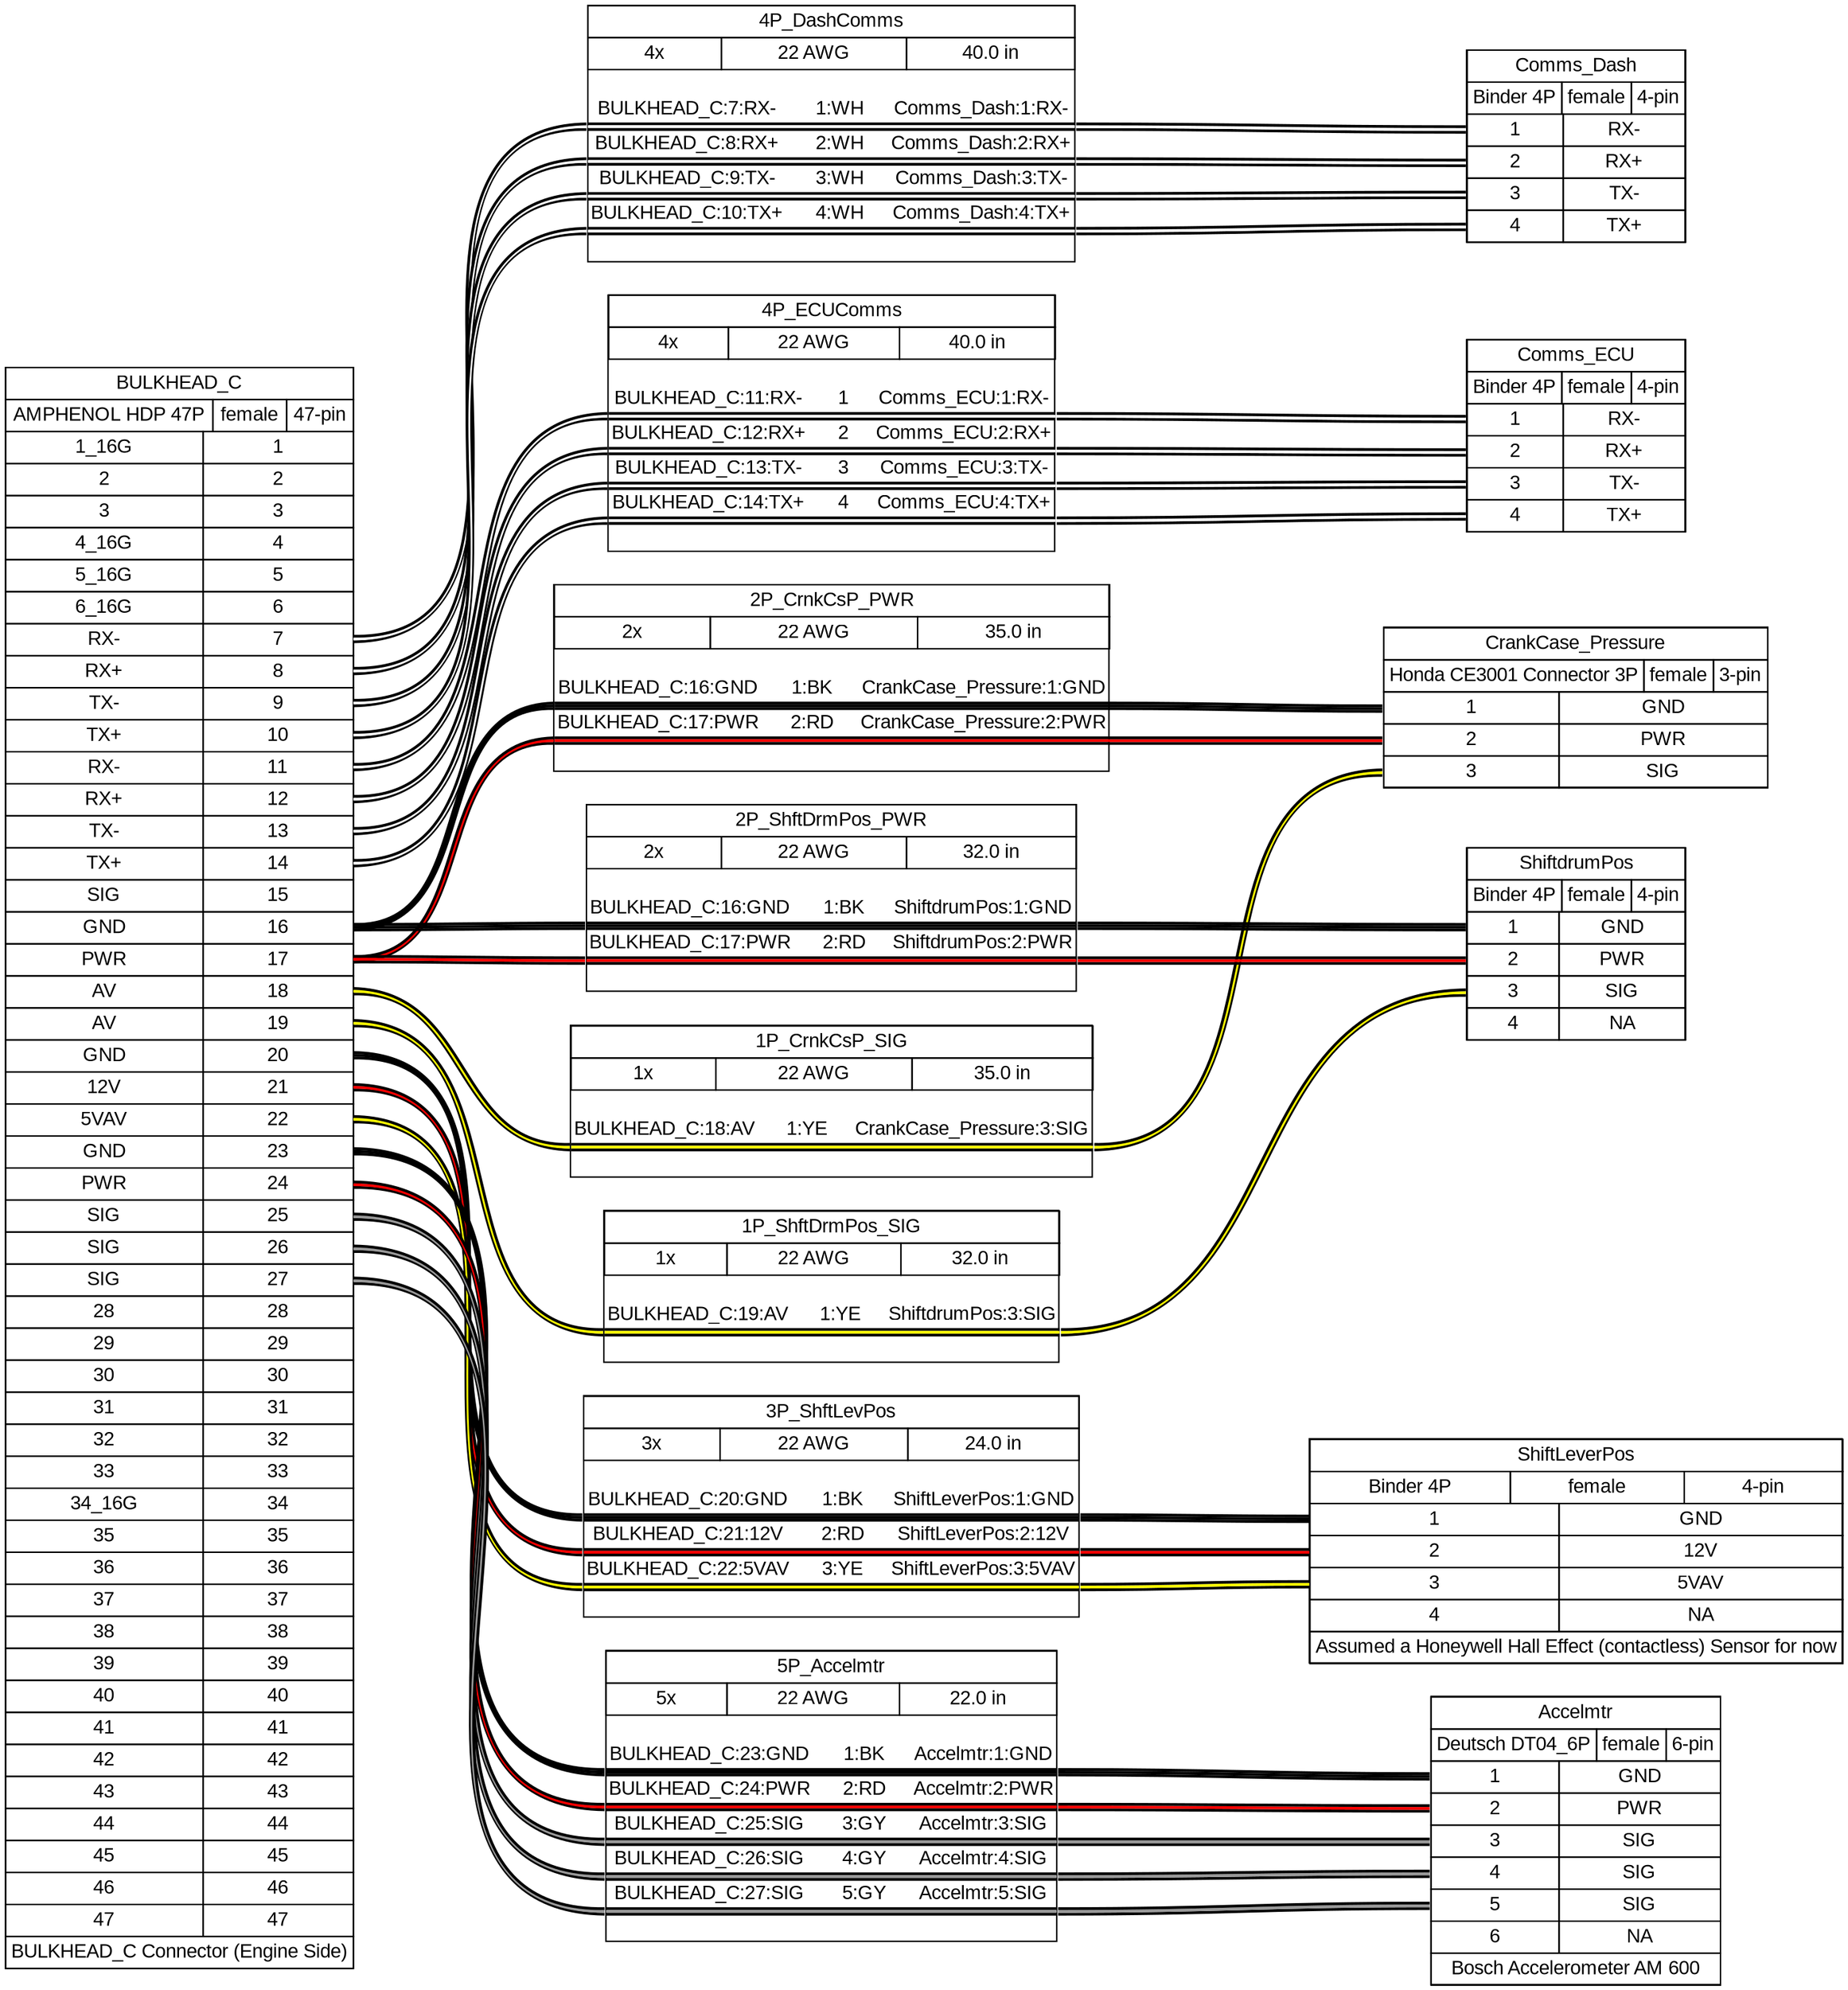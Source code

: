 graph {
// Graph generated by WireViz 0.3.1
// https://github.com/formatc1702/WireViz
	graph [bgcolor="#FFFFFF" fontname=arial nodesep=0.33 rankdir=LR ranksep=2]
	node [fillcolor="#FFFFFF" fontname=arial height=0 margin=0 shape=none style=filled width=0]
	edge [fontname=arial style=bold]
	BULKHEAD_C [label=<
<table border="0" cellspacing="0" cellpadding="0">
 <tr><td>
  <table border="0" cellspacing="0" cellpadding="3" cellborder="1"><tr>
   <td balign="left">BULKHEAD_C</td>
  </tr></table>
 </td></tr>
 <tr><td>
  <table border="0" cellspacing="0" cellpadding="3" cellborder="1"><tr>
   <td balign="left">AMPHENOL HDP 47P</td>
   <td balign="left">female</td>
   <td balign="left">47-pin</td>
  </tr></table>
 </td></tr>
 <tr><td>
  <table border="0" cellspacing="0" cellpadding="3" cellborder="1">
   <tr>
    <td>1_16G</td>
    <td port="p1r">1</td>
   </tr>
   <tr>
    <td>2</td>
    <td port="p2r">2</td>
   </tr>
   <tr>
    <td>3</td>
    <td port="p3r">3</td>
   </tr>
   <tr>
    <td>4_16G</td>
    <td port="p4r">4</td>
   </tr>
   <tr>
    <td>5_16G</td>
    <td port="p5r">5</td>
   </tr>
   <tr>
    <td>6_16G</td>
    <td port="p6r">6</td>
   </tr>
   <tr>
    <td>RX-</td>
    <td port="p7r">7</td>
   </tr>
   <tr>
    <td>RX+</td>
    <td port="p8r">8</td>
   </tr>
   <tr>
    <td>TX-</td>
    <td port="p9r">9</td>
   </tr>
   <tr>
    <td>TX+</td>
    <td port="p10r">10</td>
   </tr>
   <tr>
    <td>RX-</td>
    <td port="p11r">11</td>
   </tr>
   <tr>
    <td>RX+</td>
    <td port="p12r">12</td>
   </tr>
   <tr>
    <td>TX-</td>
    <td port="p13r">13</td>
   </tr>
   <tr>
    <td>TX+</td>
    <td port="p14r">14</td>
   </tr>
   <tr>
    <td>SIG</td>
    <td port="p15r">15</td>
   </tr>
   <tr>
    <td>GND</td>
    <td port="p16r">16</td>
   </tr>
   <tr>
    <td>PWR</td>
    <td port="p17r">17</td>
   </tr>
   <tr>
    <td>AV</td>
    <td port="p18r">18</td>
   </tr>
   <tr>
    <td>AV</td>
    <td port="p19r">19</td>
   </tr>
   <tr>
    <td>GND</td>
    <td port="p20r">20</td>
   </tr>
   <tr>
    <td>12V</td>
    <td port="p21r">21</td>
   </tr>
   <tr>
    <td>5VAV</td>
    <td port="p22r">22</td>
   </tr>
   <tr>
    <td>GND</td>
    <td port="p23r">23</td>
   </tr>
   <tr>
    <td>PWR</td>
    <td port="p24r">24</td>
   </tr>
   <tr>
    <td>SIG</td>
    <td port="p25r">25</td>
   </tr>
   <tr>
    <td>SIG</td>
    <td port="p26r">26</td>
   </tr>
   <tr>
    <td>SIG</td>
    <td port="p27r">27</td>
   </tr>
   <tr>
    <td>28</td>
    <td port="p28r">28</td>
   </tr>
   <tr>
    <td>29</td>
    <td port="p29r">29</td>
   </tr>
   <tr>
    <td>30</td>
    <td port="p30r">30</td>
   </tr>
   <tr>
    <td>31</td>
    <td port="p31r">31</td>
   </tr>
   <tr>
    <td>32</td>
    <td port="p32r">32</td>
   </tr>
   <tr>
    <td>33</td>
    <td port="p33r">33</td>
   </tr>
   <tr>
    <td>34_16G</td>
    <td port="p34r">34</td>
   </tr>
   <tr>
    <td>35</td>
    <td port="p35r">35</td>
   </tr>
   <tr>
    <td>36</td>
    <td port="p36r">36</td>
   </tr>
   <tr>
    <td>37</td>
    <td port="p37r">37</td>
   </tr>
   <tr>
    <td>38</td>
    <td port="p38r">38</td>
   </tr>
   <tr>
    <td>39</td>
    <td port="p39r">39</td>
   </tr>
   <tr>
    <td>40</td>
    <td port="p40r">40</td>
   </tr>
   <tr>
    <td>41</td>
    <td port="p41r">41</td>
   </tr>
   <tr>
    <td>42</td>
    <td port="p42r">42</td>
   </tr>
   <tr>
    <td>43</td>
    <td port="p43r">43</td>
   </tr>
   <tr>
    <td>44</td>
    <td port="p44r">44</td>
   </tr>
   <tr>
    <td>45</td>
    <td port="p45r">45</td>
   </tr>
   <tr>
    <td>46</td>
    <td port="p46r">46</td>
   </tr>
   <tr>
    <td>47</td>
    <td port="p47r">47</td>
   </tr>
  </table>
 </td></tr>
 <tr><td>
  <table border="0" cellspacing="0" cellpadding="3" cellborder="1"><tr>
   <td balign="left">BULKHEAD_C Connector (Engine Side)</td>
  </tr></table>
 </td></tr>
</table>
> fillcolor="#FFFFFF" shape=box style=filled]
	Comms_Dash [label=<
<table border="0" cellspacing="0" cellpadding="0">
 <tr><td>
  <table border="0" cellspacing="0" cellpadding="3" cellborder="1"><tr>
   <td balign="left">Comms_Dash</td>
  </tr></table>
 </td></tr>
 <tr><td>
  <table border="0" cellspacing="0" cellpadding="3" cellborder="1"><tr>
   <td balign="left">Binder 4P</td>
   <td balign="left">female</td>
   <td balign="left">4-pin</td>
  </tr></table>
 </td></tr>
 <tr><td>
  <table border="0" cellspacing="0" cellpadding="3" cellborder="1">
   <tr>
    <td port="p1l">1</td>
    <td>RX-</td>
   </tr>
   <tr>
    <td port="p2l">2</td>
    <td>RX+</td>
   </tr>
   <tr>
    <td port="p3l">3</td>
    <td>TX-</td>
   </tr>
   <tr>
    <td port="p4l">4</td>
    <td>TX+</td>
   </tr>
  </table>
 </td></tr>
</table>
> fillcolor="#FFFFFF" shape=box style=filled]
	Comms_ECU [label=<
<table border="0" cellspacing="0" cellpadding="0">
 <tr><td>
  <table border="0" cellspacing="0" cellpadding="3" cellborder="1"><tr>
   <td balign="left">Comms_ECU</td>
  </tr></table>
 </td></tr>
 <tr><td>
  <table border="0" cellspacing="0" cellpadding="3" cellborder="1"><tr>
   <td balign="left">Binder 4P</td>
   <td balign="left">female</td>
   <td balign="left">4-pin</td>
  </tr></table>
 </td></tr>
 <tr><td>
  <table border="0" cellspacing="0" cellpadding="3" cellborder="1">
   <tr>
    <td port="p1l">1</td>
    <td>RX-</td>
   </tr>
   <tr>
    <td port="p2l">2</td>
    <td>RX+</td>
   </tr>
   <tr>
    <td port="p3l">3</td>
    <td>TX-</td>
   </tr>
   <tr>
    <td port="p4l">4</td>
    <td>TX+</td>
   </tr>
  </table>
 </td></tr>
</table>
> fillcolor="#FFFFFF" shape=box style=filled]
	CrankCase_Pressure [label=<
<table border="0" cellspacing="0" cellpadding="0">
 <tr><td>
  <table border="0" cellspacing="0" cellpadding="3" cellborder="1"><tr>
   <td balign="left">CrankCase_Pressure</td>
  </tr></table>
 </td></tr>
 <tr><td>
  <table border="0" cellspacing="0" cellpadding="3" cellborder="1"><tr>
   <td balign="left">Honda CE3001 Connector 3P</td>
   <td balign="left">female</td>
   <td balign="left">3-pin</td>
  </tr></table>
 </td></tr>
 <tr><td>
  <table border="0" cellspacing="0" cellpadding="3" cellborder="1">
   <tr>
    <td port="p1l">1</td>
    <td>GND</td>
   </tr>
   <tr>
    <td port="p2l">2</td>
    <td>PWR</td>
   </tr>
   <tr>
    <td port="p3l">3</td>
    <td>SIG</td>
   </tr>
  </table>
 </td></tr>
</table>
> fillcolor="#FFFFFF" shape=box style=filled]
	ShiftdrumPos [label=<
<table border="0" cellspacing="0" cellpadding="0">
 <tr><td>
  <table border="0" cellspacing="0" cellpadding="3" cellborder="1"><tr>
   <td balign="left">ShiftdrumPos</td>
  </tr></table>
 </td></tr>
 <tr><td>
  <table border="0" cellspacing="0" cellpadding="3" cellborder="1"><tr>
   <td balign="left">Binder 4P</td>
   <td balign="left">female</td>
   <td balign="left">4-pin</td>
  </tr></table>
 </td></tr>
 <tr><td>
  <table border="0" cellspacing="0" cellpadding="3" cellborder="1">
   <tr>
    <td port="p1l">1</td>
    <td>GND</td>
   </tr>
   <tr>
    <td port="p2l">2</td>
    <td>PWR</td>
   </tr>
   <tr>
    <td port="p3l">3</td>
    <td>SIG</td>
   </tr>
   <tr>
    <td port="p4l">4</td>
    <td>NA</td>
   </tr>
  </table>
 </td></tr>
</table>
> fillcolor="#FFFFFF" shape=box style=filled]
	ShiftLeverPos [label=<
<table border="0" cellspacing="0" cellpadding="0">
 <tr><td>
  <table border="0" cellspacing="0" cellpadding="3" cellborder="1"><tr>
   <td balign="left">ShiftLeverPos</td>
  </tr></table>
 </td></tr>
 <tr><td>
  <table border="0" cellspacing="0" cellpadding="3" cellborder="1"><tr>
   <td balign="left">Binder 4P</td>
   <td balign="left">female</td>
   <td balign="left">4-pin</td>
  </tr></table>
 </td></tr>
 <tr><td>
  <table border="0" cellspacing="0" cellpadding="3" cellborder="1">
   <tr>
    <td port="p1l">1</td>
    <td>GND</td>
   </tr>
   <tr>
    <td port="p2l">2</td>
    <td>12V</td>
   </tr>
   <tr>
    <td port="p3l">3</td>
    <td>5VAV</td>
   </tr>
   <tr>
    <td port="p4l">4</td>
    <td>NA</td>
   </tr>
  </table>
 </td></tr>
 <tr><td>
  <table border="0" cellspacing="0" cellpadding="3" cellborder="1"><tr>
   <td balign="left">Assumed a Honeywell Hall Effect (contactless) Sensor for now</td>
  </tr></table>
 </td></tr>
</table>
> fillcolor="#FFFFFF" shape=box style=filled]
	Accelmtr [label=<
<table border="0" cellspacing="0" cellpadding="0">
 <tr><td>
  <table border="0" cellspacing="0" cellpadding="3" cellborder="1"><tr>
   <td balign="left">Accelmtr</td>
  </tr></table>
 </td></tr>
 <tr><td>
  <table border="0" cellspacing="0" cellpadding="3" cellborder="1"><tr>
   <td balign="left">Deutsch DT04_6P</td>
   <td balign="left">female</td>
   <td balign="left">6-pin</td>
  </tr></table>
 </td></tr>
 <tr><td>
  <table border="0" cellspacing="0" cellpadding="3" cellborder="1">
   <tr>
    <td port="p1l">1</td>
    <td>GND</td>
   </tr>
   <tr>
    <td port="p2l">2</td>
    <td>PWR</td>
   </tr>
   <tr>
    <td port="p3l">3</td>
    <td>SIG</td>
   </tr>
   <tr>
    <td port="p4l">4</td>
    <td>SIG</td>
   </tr>
   <tr>
    <td port="p5l">5</td>
    <td>SIG</td>
   </tr>
   <tr>
    <td port="p6l">6</td>
    <td>NA</td>
   </tr>
  </table>
 </td></tr>
 <tr><td>
  <table border="0" cellspacing="0" cellpadding="3" cellborder="1"><tr>
   <td balign="left">Bosch Accelerometer AM 600</td>
  </tr></table>
 </td></tr>
</table>
> fillcolor="#FFFFFF" shape=box style=filled]
	edge [color="#000000:#ffffff:#000000"]
	BULKHEAD_C:p7r:e -- "4P_DashComms":w1:w
	"4P_DashComms":w1:e -- Comms_Dash:p1l:w
	edge [color="#000000:#ffffff:#000000"]
	BULKHEAD_C:p8r:e -- "4P_DashComms":w2:w
	"4P_DashComms":w2:e -- Comms_Dash:p2l:w
	edge [color="#000000:#ffffff:#000000"]
	BULKHEAD_C:p9r:e -- "4P_DashComms":w3:w
	"4P_DashComms":w3:e -- Comms_Dash:p3l:w
	edge [color="#000000:#ffffff:#000000"]
	BULKHEAD_C:p10r:e -- "4P_DashComms":w4:w
	"4P_DashComms":w4:e -- Comms_Dash:p4l:w
	"4P_DashComms" [label=<
<table border="0" cellspacing="0" cellpadding="0">
 <tr><td>
  <table border="0" cellspacing="0" cellpadding="3" cellborder="1"><tr>
   <td balign="left">4P_DashComms</td>
  </tr></table>
 </td></tr>
 <tr><td>
  <table border="0" cellspacing="0" cellpadding="3" cellborder="1"><tr>
   <td balign="left">4x</td>
   <td balign="left">22 AWG</td>
   <td balign="left">40.0 in</td>
  </tr></table>
 </td></tr>
 <tr><td>
  <table border="0" cellspacing="0" cellborder="0">
   <tr><td>&nbsp;</td></tr>
   <tr>
    <td>BULKHEAD_C:7:RX-</td>
    <td>
     1:WH
    </td>
    <td>Comms_Dash:1:RX-</td>
   </tr>
   <tr>
    <td colspan="3" border="0" cellspacing="0" cellpadding="0" port="w1" height="6">
     <table cellspacing="0" cellborder="0" border="0">
      <tr><td colspan="3" cellpadding="0" height="2" bgcolor="#000000" border="0"></td></tr>
      <tr><td colspan="3" cellpadding="0" height="2" bgcolor="#ffffff" border="0"></td></tr>
      <tr><td colspan="3" cellpadding="0" height="2" bgcolor="#000000" border="0"></td></tr>
     </table>
    </td>
   </tr>
   <tr>
    <td>BULKHEAD_C:8:RX+</td>
    <td>
     2:WH
    </td>
    <td>Comms_Dash:2:RX+</td>
   </tr>
   <tr>
    <td colspan="3" border="0" cellspacing="0" cellpadding="0" port="w2" height="6">
     <table cellspacing="0" cellborder="0" border="0">
      <tr><td colspan="3" cellpadding="0" height="2" bgcolor="#000000" border="0"></td></tr>
      <tr><td colspan="3" cellpadding="0" height="2" bgcolor="#ffffff" border="0"></td></tr>
      <tr><td colspan="3" cellpadding="0" height="2" bgcolor="#000000" border="0"></td></tr>
     </table>
    </td>
   </tr>
   <tr>
    <td>BULKHEAD_C:9:TX-</td>
    <td>
     3:WH
    </td>
    <td>Comms_Dash:3:TX-</td>
   </tr>
   <tr>
    <td colspan="3" border="0" cellspacing="0" cellpadding="0" port="w3" height="6">
     <table cellspacing="0" cellborder="0" border="0">
      <tr><td colspan="3" cellpadding="0" height="2" bgcolor="#000000" border="0"></td></tr>
      <tr><td colspan="3" cellpadding="0" height="2" bgcolor="#ffffff" border="0"></td></tr>
      <tr><td colspan="3" cellpadding="0" height="2" bgcolor="#000000" border="0"></td></tr>
     </table>
    </td>
   </tr>
   <tr>
    <td>BULKHEAD_C:10:TX+</td>
    <td>
     4:WH
    </td>
    <td>Comms_Dash:4:TX+</td>
   </tr>
   <tr>
    <td colspan="3" border="0" cellspacing="0" cellpadding="0" port="w4" height="6">
     <table cellspacing="0" cellborder="0" border="0">
      <tr><td colspan="3" cellpadding="0" height="2" bgcolor="#000000" border="0"></td></tr>
      <tr><td colspan="3" cellpadding="0" height="2" bgcolor="#ffffff" border="0"></td></tr>
      <tr><td colspan="3" cellpadding="0" height="2" bgcolor="#000000" border="0"></td></tr>
     </table>
    </td>
   </tr>
   <tr><td>&nbsp;</td></tr>
  </table>
 </td></tr>
</table>
> fillcolor="#FFFFFF" shape=box style=filled]
	edge [color="#000000:#ffffff:#000000"]
	BULKHEAD_C:p11r:e -- "4P_ECUComms":w1:w
	"4P_ECUComms":w1:e -- Comms_ECU:p1l:w
	edge [color="#000000:#ffffff:#000000"]
	BULKHEAD_C:p12r:e -- "4P_ECUComms":w2:w
	"4P_ECUComms":w2:e -- Comms_ECU:p2l:w
	edge [color="#000000:#ffffff:#000000"]
	BULKHEAD_C:p13r:e -- "4P_ECUComms":w3:w
	"4P_ECUComms":w3:e -- Comms_ECU:p3l:w
	edge [color="#000000:#ffffff:#000000"]
	BULKHEAD_C:p14r:e -- "4P_ECUComms":w4:w
	"4P_ECUComms":w4:e -- Comms_ECU:p4l:w
	"4P_ECUComms" [label=<
<table border="0" cellspacing="0" cellpadding="0">
 <tr><td>
  <table border="0" cellspacing="0" cellpadding="3" cellborder="1"><tr>
   <td balign="left">4P_ECUComms</td>
  </tr></table>
 </td></tr>
 <tr><td>
  <table border="0" cellspacing="0" cellpadding="3" cellborder="1"><tr>
   <td balign="left">4x</td>
   <td balign="left">22 AWG</td>
   <td balign="left">40.0 in</td>
  </tr></table>
 </td></tr>
 <tr><td>
  <table border="0" cellspacing="0" cellborder="0">
   <tr><td>&nbsp;</td></tr>
   <tr>
    <td>BULKHEAD_C:11:RX-</td>
    <td>
     1
    </td>
    <td>Comms_ECU:1:RX-</td>
   </tr>
   <tr>
    <td colspan="3" border="0" cellspacing="0" cellpadding="0" port="w1" height="6">
     <table cellspacing="0" cellborder="0" border="0">
      <tr><td colspan="3" cellpadding="0" height="2" bgcolor="#000000" border="0"></td></tr>
      <tr><td colspan="3" cellpadding="0" height="2" bgcolor="#ffffff" border="0"></td></tr>
      <tr><td colspan="3" cellpadding="0" height="2" bgcolor="#000000" border="0"></td></tr>
     </table>
    </td>
   </tr>
   <tr>
    <td>BULKHEAD_C:12:RX+</td>
    <td>
     2
    </td>
    <td>Comms_ECU:2:RX+</td>
   </tr>
   <tr>
    <td colspan="3" border="0" cellspacing="0" cellpadding="0" port="w2" height="6">
     <table cellspacing="0" cellborder="0" border="0">
      <tr><td colspan="3" cellpadding="0" height="2" bgcolor="#000000" border="0"></td></tr>
      <tr><td colspan="3" cellpadding="0" height="2" bgcolor="#ffffff" border="0"></td></tr>
      <tr><td colspan="3" cellpadding="0" height="2" bgcolor="#000000" border="0"></td></tr>
     </table>
    </td>
   </tr>
   <tr>
    <td>BULKHEAD_C:13:TX-</td>
    <td>
     3
    </td>
    <td>Comms_ECU:3:TX-</td>
   </tr>
   <tr>
    <td colspan="3" border="0" cellspacing="0" cellpadding="0" port="w3" height="6">
     <table cellspacing="0" cellborder="0" border="0">
      <tr><td colspan="3" cellpadding="0" height="2" bgcolor="#000000" border="0"></td></tr>
      <tr><td colspan="3" cellpadding="0" height="2" bgcolor="#ffffff" border="0"></td></tr>
      <tr><td colspan="3" cellpadding="0" height="2" bgcolor="#000000" border="0"></td></tr>
     </table>
    </td>
   </tr>
   <tr>
    <td>BULKHEAD_C:14:TX+</td>
    <td>
     4
    </td>
    <td>Comms_ECU:4:TX+</td>
   </tr>
   <tr>
    <td colspan="3" border="0" cellspacing="0" cellpadding="0" port="w4" height="6">
     <table cellspacing="0" cellborder="0" border="0">
      <tr><td colspan="3" cellpadding="0" height="2" bgcolor="#000000" border="0"></td></tr>
      <tr><td colspan="3" cellpadding="0" height="2" bgcolor="#ffffff" border="0"></td></tr>
      <tr><td colspan="3" cellpadding="0" height="2" bgcolor="#000000" border="0"></td></tr>
     </table>
    </td>
   </tr>
   <tr><td>&nbsp;</td></tr>
  </table>
 </td></tr>
</table>
> fillcolor="#FFFFFF" shape=box style=filled]
	edge [color="#000000:#000000:#000000"]
	BULKHEAD_C:p16r:e -- "2P_CrnkCsP_PWR":w1:w
	"2P_CrnkCsP_PWR":w1:e -- CrankCase_Pressure:p1l:w
	edge [color="#000000:#ff0000:#000000"]
	BULKHEAD_C:p17r:e -- "2P_CrnkCsP_PWR":w2:w
	"2P_CrnkCsP_PWR":w2:e -- CrankCase_Pressure:p2l:w
	"2P_CrnkCsP_PWR" [label=<
<table border="0" cellspacing="0" cellpadding="0">
 <tr><td>
  <table border="0" cellspacing="0" cellpadding="3" cellborder="1"><tr>
   <td balign="left">2P_CrnkCsP_PWR</td>
  </tr></table>
 </td></tr>
 <tr><td>
  <table border="0" cellspacing="0" cellpadding="3" cellborder="1"><tr>
   <td balign="left">2x</td>
   <td balign="left">22 AWG</td>
   <td balign="left">35.0 in</td>
  </tr></table>
 </td></tr>
 <tr><td>
  <table border="0" cellspacing="0" cellborder="0">
   <tr><td>&nbsp;</td></tr>
   <tr>
    <td>BULKHEAD_C:16:GND</td>
    <td>
     1:BK
    </td>
    <td>CrankCase_Pressure:1:GND</td>
   </tr>
   <tr>
    <td colspan="3" border="0" cellspacing="0" cellpadding="0" port="w1" height="6">
     <table cellspacing="0" cellborder="0" border="0">
      <tr><td colspan="3" cellpadding="0" height="2" bgcolor="#000000" border="0"></td></tr>
      <tr><td colspan="3" cellpadding="0" height="2" bgcolor="#000000" border="0"></td></tr>
      <tr><td colspan="3" cellpadding="0" height="2" bgcolor="#000000" border="0"></td></tr>
     </table>
    </td>
   </tr>
   <tr>
    <td>BULKHEAD_C:17:PWR</td>
    <td>
     2:RD
    </td>
    <td>CrankCase_Pressure:2:PWR</td>
   </tr>
   <tr>
    <td colspan="3" border="0" cellspacing="0" cellpadding="0" port="w2" height="6">
     <table cellspacing="0" cellborder="0" border="0">
      <tr><td colspan="3" cellpadding="0" height="2" bgcolor="#000000" border="0"></td></tr>
      <tr><td colspan="3" cellpadding="0" height="2" bgcolor="#ff0000" border="0"></td></tr>
      <tr><td colspan="3" cellpadding="0" height="2" bgcolor="#000000" border="0"></td></tr>
     </table>
    </td>
   </tr>
   <tr><td>&nbsp;</td></tr>
  </table>
 </td></tr>
</table>
> fillcolor="#FFFFFF" shape=box style=filled]
	edge [color="#000000:#ffff00:#000000"]
	BULKHEAD_C:p18r:e -- "1P_CrnkCsP_SIG":w1:w
	"1P_CrnkCsP_SIG":w1:e -- CrankCase_Pressure:p3l:w
	"1P_CrnkCsP_SIG" [label=<
<table border="0" cellspacing="0" cellpadding="0">
 <tr><td>
  <table border="0" cellspacing="0" cellpadding="3" cellborder="1"><tr>
   <td balign="left">1P_CrnkCsP_SIG</td>
  </tr></table>
 </td></tr>
 <tr><td>
  <table border="0" cellspacing="0" cellpadding="3" cellborder="1"><tr>
   <td balign="left">1x</td>
   <td balign="left">22 AWG</td>
   <td balign="left">35.0 in</td>
  </tr></table>
 </td></tr>
 <tr><td>
  <table border="0" cellspacing="0" cellborder="0">
   <tr><td>&nbsp;</td></tr>
   <tr>
    <td>BULKHEAD_C:18:AV</td>
    <td>
     1:YE
    </td>
    <td>CrankCase_Pressure:3:SIG</td>
   </tr>
   <tr>
    <td colspan="3" border="0" cellspacing="0" cellpadding="0" port="w1" height="6">
     <table cellspacing="0" cellborder="0" border="0">
      <tr><td colspan="3" cellpadding="0" height="2" bgcolor="#000000" border="0"></td></tr>
      <tr><td colspan="3" cellpadding="0" height="2" bgcolor="#ffff00" border="0"></td></tr>
      <tr><td colspan="3" cellpadding="0" height="2" bgcolor="#000000" border="0"></td></tr>
     </table>
    </td>
   </tr>
   <tr><td>&nbsp;</td></tr>
  </table>
 </td></tr>
</table>
> fillcolor="#FFFFFF" shape=box style=filled]
	edge [color="#000000:#000000:#000000"]
	BULKHEAD_C:p16r:e -- "2P_ShftDrmPos_PWR":w1:w
	"2P_ShftDrmPos_PWR":w1:e -- ShiftdrumPos:p1l:w
	edge [color="#000000:#ff0000:#000000"]
	BULKHEAD_C:p17r:e -- "2P_ShftDrmPos_PWR":w2:w
	"2P_ShftDrmPos_PWR":w2:e -- ShiftdrumPos:p2l:w
	"2P_ShftDrmPos_PWR" [label=<
<table border="0" cellspacing="0" cellpadding="0">
 <tr><td>
  <table border="0" cellspacing="0" cellpadding="3" cellborder="1"><tr>
   <td balign="left">2P_ShftDrmPos_PWR</td>
  </tr></table>
 </td></tr>
 <tr><td>
  <table border="0" cellspacing="0" cellpadding="3" cellborder="1"><tr>
   <td balign="left">2x</td>
   <td balign="left">22 AWG</td>
   <td balign="left">32.0 in</td>
  </tr></table>
 </td></tr>
 <tr><td>
  <table border="0" cellspacing="0" cellborder="0">
   <tr><td>&nbsp;</td></tr>
   <tr>
    <td>BULKHEAD_C:16:GND</td>
    <td>
     1:BK
    </td>
    <td>ShiftdrumPos:1:GND</td>
   </tr>
   <tr>
    <td colspan="3" border="0" cellspacing="0" cellpadding="0" port="w1" height="6">
     <table cellspacing="0" cellborder="0" border="0">
      <tr><td colspan="3" cellpadding="0" height="2" bgcolor="#000000" border="0"></td></tr>
      <tr><td colspan="3" cellpadding="0" height="2" bgcolor="#000000" border="0"></td></tr>
      <tr><td colspan="3" cellpadding="0" height="2" bgcolor="#000000" border="0"></td></tr>
     </table>
    </td>
   </tr>
   <tr>
    <td>BULKHEAD_C:17:PWR</td>
    <td>
     2:RD
    </td>
    <td>ShiftdrumPos:2:PWR</td>
   </tr>
   <tr>
    <td colspan="3" border="0" cellspacing="0" cellpadding="0" port="w2" height="6">
     <table cellspacing="0" cellborder="0" border="0">
      <tr><td colspan="3" cellpadding="0" height="2" bgcolor="#000000" border="0"></td></tr>
      <tr><td colspan="3" cellpadding="0" height="2" bgcolor="#ff0000" border="0"></td></tr>
      <tr><td colspan="3" cellpadding="0" height="2" bgcolor="#000000" border="0"></td></tr>
     </table>
    </td>
   </tr>
   <tr><td>&nbsp;</td></tr>
  </table>
 </td></tr>
</table>
> fillcolor="#FFFFFF" shape=box style=filled]
	edge [color="#000000:#ffff00:#000000"]
	BULKHEAD_C:p19r:e -- "1P_ShftDrmPos_SIG":w1:w
	"1P_ShftDrmPos_SIG":w1:e -- ShiftdrumPos:p3l:w
	"1P_ShftDrmPos_SIG" [label=<
<table border="0" cellspacing="0" cellpadding="0">
 <tr><td>
  <table border="0" cellspacing="0" cellpadding="3" cellborder="1"><tr>
   <td balign="left">1P_ShftDrmPos_SIG</td>
  </tr></table>
 </td></tr>
 <tr><td>
  <table border="0" cellspacing="0" cellpadding="3" cellborder="1"><tr>
   <td balign="left">1x</td>
   <td balign="left">22 AWG</td>
   <td balign="left">32.0 in</td>
  </tr></table>
 </td></tr>
 <tr><td>
  <table border="0" cellspacing="0" cellborder="0">
   <tr><td>&nbsp;</td></tr>
   <tr>
    <td>BULKHEAD_C:19:AV</td>
    <td>
     1:YE
    </td>
    <td>ShiftdrumPos:3:SIG</td>
   </tr>
   <tr>
    <td colspan="3" border="0" cellspacing="0" cellpadding="0" port="w1" height="6">
     <table cellspacing="0" cellborder="0" border="0">
      <tr><td colspan="3" cellpadding="0" height="2" bgcolor="#000000" border="0"></td></tr>
      <tr><td colspan="3" cellpadding="0" height="2" bgcolor="#ffff00" border="0"></td></tr>
      <tr><td colspan="3" cellpadding="0" height="2" bgcolor="#000000" border="0"></td></tr>
     </table>
    </td>
   </tr>
   <tr><td>&nbsp;</td></tr>
  </table>
 </td></tr>
</table>
> fillcolor="#FFFFFF" shape=box style=filled]
	edge [color="#000000:#000000:#000000"]
	BULKHEAD_C:p20r:e -- "3P_ShftLevPos":w1:w
	"3P_ShftLevPos":w1:e -- ShiftLeverPos:p1l:w
	edge [color="#000000:#ff0000:#000000"]
	BULKHEAD_C:p21r:e -- "3P_ShftLevPos":w2:w
	"3P_ShftLevPos":w2:e -- ShiftLeverPos:p2l:w
	edge [color="#000000:#ffff00:#000000"]
	BULKHEAD_C:p22r:e -- "3P_ShftLevPos":w3:w
	"3P_ShftLevPos":w3:e -- ShiftLeverPos:p3l:w
	"3P_ShftLevPos" [label=<
<table border="0" cellspacing="0" cellpadding="0">
 <tr><td>
  <table border="0" cellspacing="0" cellpadding="3" cellborder="1"><tr>
   <td balign="left">3P_ShftLevPos</td>
  </tr></table>
 </td></tr>
 <tr><td>
  <table border="0" cellspacing="0" cellpadding="3" cellborder="1"><tr>
   <td balign="left">3x</td>
   <td balign="left">22 AWG</td>
   <td balign="left">24.0 in</td>
  </tr></table>
 </td></tr>
 <tr><td>
  <table border="0" cellspacing="0" cellborder="0">
   <tr><td>&nbsp;</td></tr>
   <tr>
    <td>BULKHEAD_C:20:GND</td>
    <td>
     1:BK
    </td>
    <td>ShiftLeverPos:1:GND</td>
   </tr>
   <tr>
    <td colspan="3" border="0" cellspacing="0" cellpadding="0" port="w1" height="6">
     <table cellspacing="0" cellborder="0" border="0">
      <tr><td colspan="3" cellpadding="0" height="2" bgcolor="#000000" border="0"></td></tr>
      <tr><td colspan="3" cellpadding="0" height="2" bgcolor="#000000" border="0"></td></tr>
      <tr><td colspan="3" cellpadding="0" height="2" bgcolor="#000000" border="0"></td></tr>
     </table>
    </td>
   </tr>
   <tr>
    <td>BULKHEAD_C:21:12V</td>
    <td>
     2:RD
    </td>
    <td>ShiftLeverPos:2:12V</td>
   </tr>
   <tr>
    <td colspan="3" border="0" cellspacing="0" cellpadding="0" port="w2" height="6">
     <table cellspacing="0" cellborder="0" border="0">
      <tr><td colspan="3" cellpadding="0" height="2" bgcolor="#000000" border="0"></td></tr>
      <tr><td colspan="3" cellpadding="0" height="2" bgcolor="#ff0000" border="0"></td></tr>
      <tr><td colspan="3" cellpadding="0" height="2" bgcolor="#000000" border="0"></td></tr>
     </table>
    </td>
   </tr>
   <tr>
    <td>BULKHEAD_C:22:5VAV</td>
    <td>
     3:YE
    </td>
    <td>ShiftLeverPos:3:5VAV</td>
   </tr>
   <tr>
    <td colspan="3" border="0" cellspacing="0" cellpadding="0" port="w3" height="6">
     <table cellspacing="0" cellborder="0" border="0">
      <tr><td colspan="3" cellpadding="0" height="2" bgcolor="#000000" border="0"></td></tr>
      <tr><td colspan="3" cellpadding="0" height="2" bgcolor="#ffff00" border="0"></td></tr>
      <tr><td colspan="3" cellpadding="0" height="2" bgcolor="#000000" border="0"></td></tr>
     </table>
    </td>
   </tr>
   <tr><td>&nbsp;</td></tr>
  </table>
 </td></tr>
</table>
> fillcolor="#FFFFFF" shape=box style=filled]
	edge [color="#000000:#000000:#000000"]
	BULKHEAD_C:p23r:e -- "5P_Accelmtr":w1:w
	"5P_Accelmtr":w1:e -- Accelmtr:p1l:w
	edge [color="#000000:#ff0000:#000000"]
	BULKHEAD_C:p24r:e -- "5P_Accelmtr":w2:w
	"5P_Accelmtr":w2:e -- Accelmtr:p2l:w
	edge [color="#000000:#999999:#000000"]
	BULKHEAD_C:p25r:e -- "5P_Accelmtr":w3:w
	"5P_Accelmtr":w3:e -- Accelmtr:p3l:w
	edge [color="#000000:#999999:#000000"]
	BULKHEAD_C:p26r:e -- "5P_Accelmtr":w4:w
	"5P_Accelmtr":w4:e -- Accelmtr:p4l:w
	edge [color="#000000:#999999:#000000"]
	BULKHEAD_C:p27r:e -- "5P_Accelmtr":w5:w
	"5P_Accelmtr":w5:e -- Accelmtr:p5l:w
	"5P_Accelmtr" [label=<
<table border="0" cellspacing="0" cellpadding="0">
 <tr><td>
  <table border="0" cellspacing="0" cellpadding="3" cellborder="1"><tr>
   <td balign="left">5P_Accelmtr</td>
  </tr></table>
 </td></tr>
 <tr><td>
  <table border="0" cellspacing="0" cellpadding="3" cellborder="1"><tr>
   <td balign="left">5x</td>
   <td balign="left">22 AWG</td>
   <td balign="left">22.0 in</td>
  </tr></table>
 </td></tr>
 <tr><td>
  <table border="0" cellspacing="0" cellborder="0">
   <tr><td>&nbsp;</td></tr>
   <tr>
    <td>BULKHEAD_C:23:GND</td>
    <td>
     1:BK
    </td>
    <td>Accelmtr:1:GND</td>
   </tr>
   <tr>
    <td colspan="3" border="0" cellspacing="0" cellpadding="0" port="w1" height="6">
     <table cellspacing="0" cellborder="0" border="0">
      <tr><td colspan="3" cellpadding="0" height="2" bgcolor="#000000" border="0"></td></tr>
      <tr><td colspan="3" cellpadding="0" height="2" bgcolor="#000000" border="0"></td></tr>
      <tr><td colspan="3" cellpadding="0" height="2" bgcolor="#000000" border="0"></td></tr>
     </table>
    </td>
   </tr>
   <tr>
    <td>BULKHEAD_C:24:PWR</td>
    <td>
     2:RD
    </td>
    <td>Accelmtr:2:PWR</td>
   </tr>
   <tr>
    <td colspan="3" border="0" cellspacing="0" cellpadding="0" port="w2" height="6">
     <table cellspacing="0" cellborder="0" border="0">
      <tr><td colspan="3" cellpadding="0" height="2" bgcolor="#000000" border="0"></td></tr>
      <tr><td colspan="3" cellpadding="0" height="2" bgcolor="#ff0000" border="0"></td></tr>
      <tr><td colspan="3" cellpadding="0" height="2" bgcolor="#000000" border="0"></td></tr>
     </table>
    </td>
   </tr>
   <tr>
    <td>BULKHEAD_C:25:SIG</td>
    <td>
     3:GY
    </td>
    <td>Accelmtr:3:SIG</td>
   </tr>
   <tr>
    <td colspan="3" border="0" cellspacing="0" cellpadding="0" port="w3" height="6">
     <table cellspacing="0" cellborder="0" border="0">
      <tr><td colspan="3" cellpadding="0" height="2" bgcolor="#000000" border="0"></td></tr>
      <tr><td colspan="3" cellpadding="0" height="2" bgcolor="#999999" border="0"></td></tr>
      <tr><td colspan="3" cellpadding="0" height="2" bgcolor="#000000" border="0"></td></tr>
     </table>
    </td>
   </tr>
   <tr>
    <td>BULKHEAD_C:26:SIG</td>
    <td>
     4:GY
    </td>
    <td>Accelmtr:4:SIG</td>
   </tr>
   <tr>
    <td colspan="3" border="0" cellspacing="0" cellpadding="0" port="w4" height="6">
     <table cellspacing="0" cellborder="0" border="0">
      <tr><td colspan="3" cellpadding="0" height="2" bgcolor="#000000" border="0"></td></tr>
      <tr><td colspan="3" cellpadding="0" height="2" bgcolor="#999999" border="0"></td></tr>
      <tr><td colspan="3" cellpadding="0" height="2" bgcolor="#000000" border="0"></td></tr>
     </table>
    </td>
   </tr>
   <tr>
    <td>BULKHEAD_C:27:SIG</td>
    <td>
     5:GY
    </td>
    <td>Accelmtr:5:SIG</td>
   </tr>
   <tr>
    <td colspan="3" border="0" cellspacing="0" cellpadding="0" port="w5" height="6">
     <table cellspacing="0" cellborder="0" border="0">
      <tr><td colspan="3" cellpadding="0" height="2" bgcolor="#000000" border="0"></td></tr>
      <tr><td colspan="3" cellpadding="0" height="2" bgcolor="#999999" border="0"></td></tr>
      <tr><td colspan="3" cellpadding="0" height="2" bgcolor="#000000" border="0"></td></tr>
     </table>
    </td>
   </tr>
   <tr><td>&nbsp;</td></tr>
  </table>
 </td></tr>
</table>
> fillcolor="#FFFFFF" shape=box style=filled]
}
